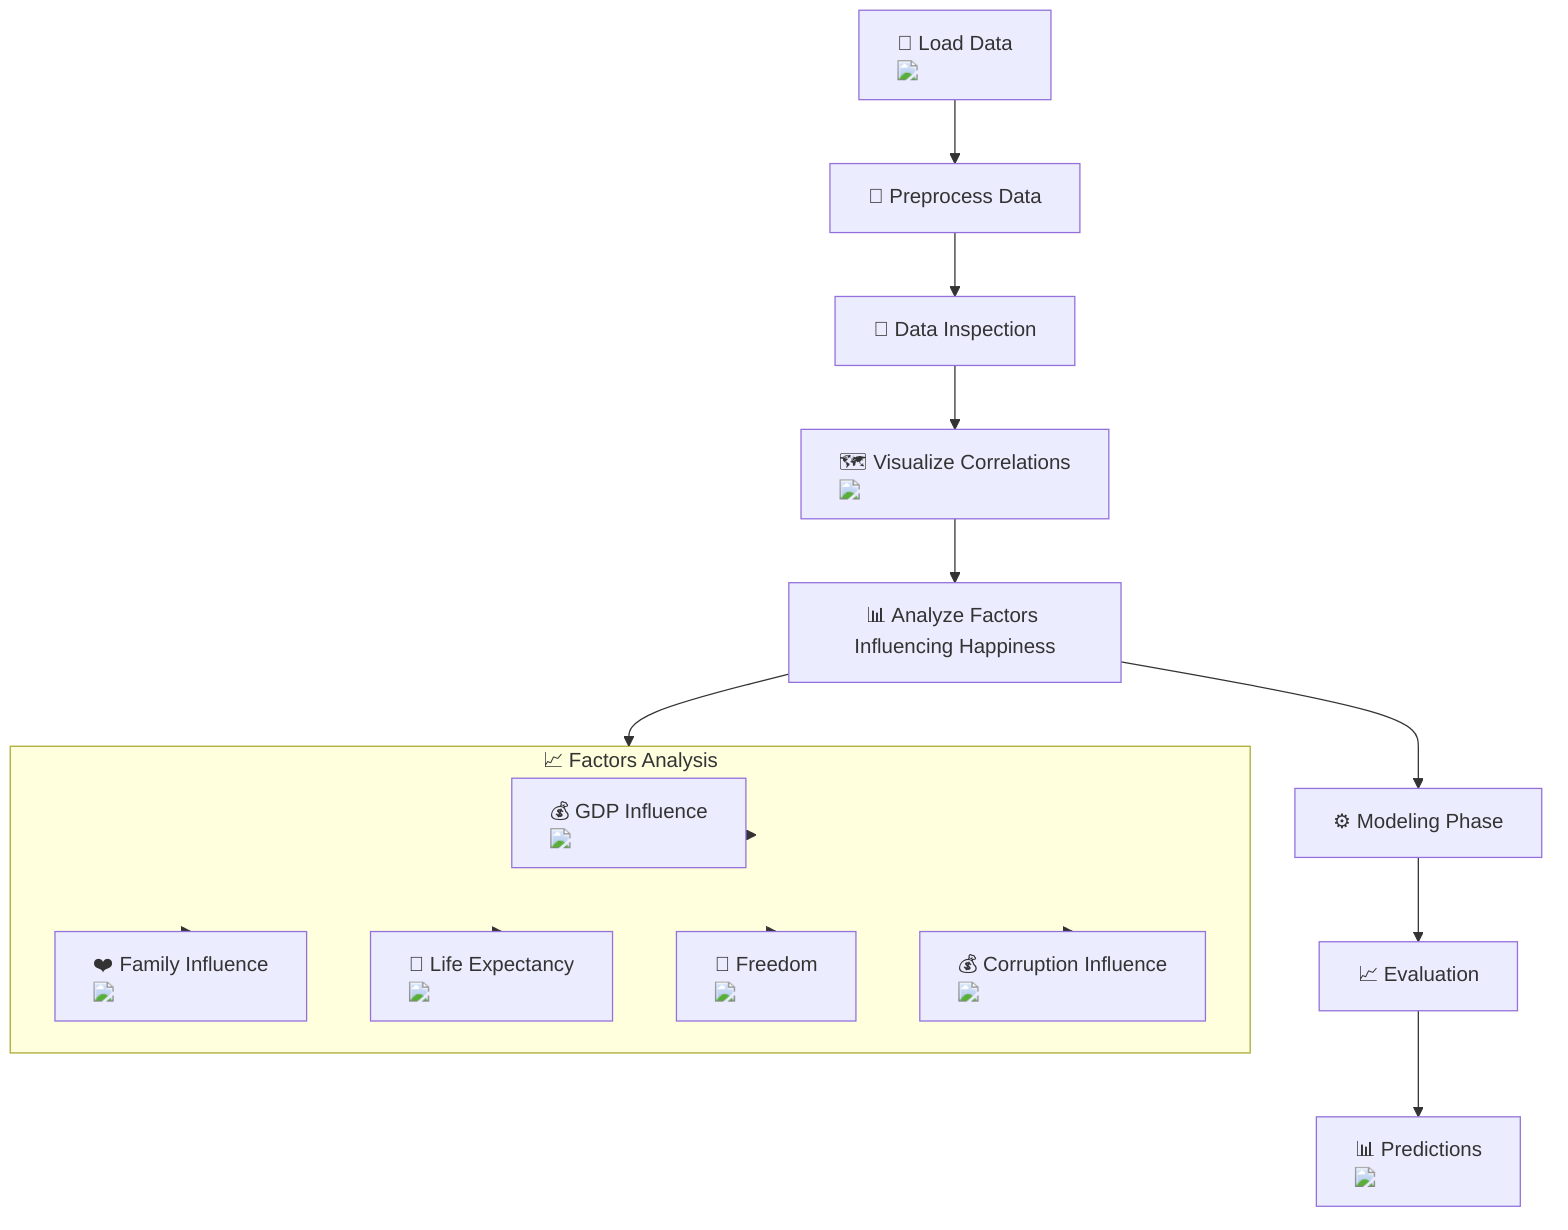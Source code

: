 flowchart TD
    A["📂 Load Data <img src='file.svg'/>"] --> B["🧹 Preprocess Data"]
    B --> C["🔎 Data Inspection"]
    C --> D["🗺️ Visualize Correlations <img src='dummy_plots/heatmap_template.svg'/>"]
    D --> E["📊 Analyze Factors Influencing Happiness"]
    E --> F["⚙️ Modeling Phase"]
    F --> G["📈 Evaluation"]
    G --> H["📊 Predictions <img src='dummy_plots/lineplot_template.svg'/>"]
    
    %% Sub-factors visualization for Happiness Analysis
    subgraph Factors_Analysis["📈 Factors Analysis"]
        direction TB
        FA1["💰 GDP Influence <img src='dummy_plots/scatter_plot_template.svg'/>"]
        FA2["❤️ Family Influence <img src='dummy_plots/barplot_template.svg'/>"]
        FA3["🌿 Life Expectancy <img src='dummy_plots/scatter_plot_template.svg'/>"]
        FA4["🗽 Freedom <img src='dummy_plots/scatter_plot_template.svg'/>"]
        FA5["💰 Corruption Influence <img src='dummy_plots/scatter_plot_template.svg'/>"]
    end

    E --> Factors_Analysis
    Factors_Analysis --> FA1
    Factors_Analysis --> FA2
    Factors_Analysis --> FA3
    Factors_Analysis --> FA4
    Factors_Analysis --> FA5